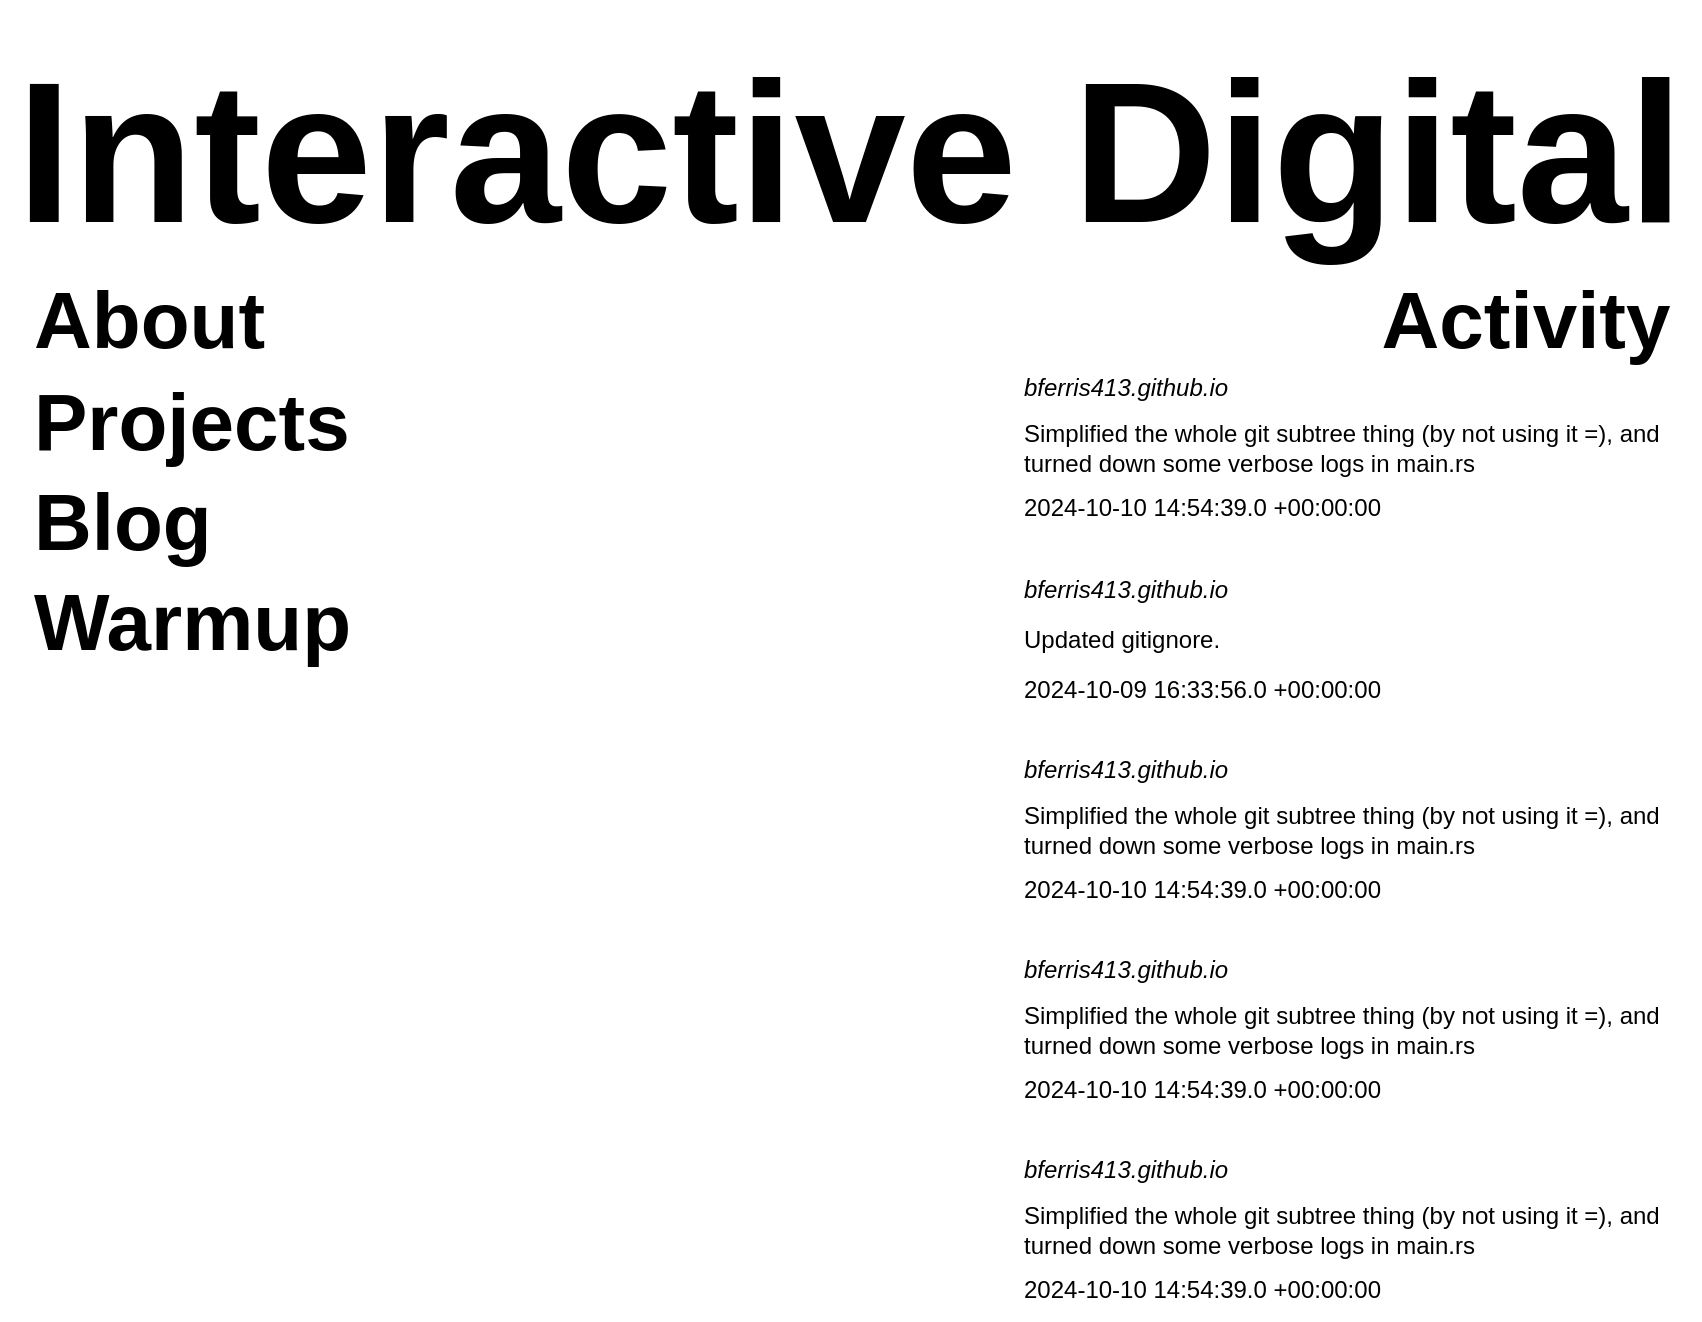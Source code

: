 <mxfile version="24.6.4" type="device">
  <diagram name="Page-1" id="TEjR-edul3zJcvMYwC03">
    <mxGraphModel dx="1062" dy="648" grid="1" gridSize="10" guides="1" tooltips="1" connect="1" arrows="1" fold="1" page="1" pageScale="1" pageWidth="850" pageHeight="1100" math="0" shadow="0">
      <root>
        <mxCell id="0" />
        <mxCell id="1" parent="0" />
        <mxCell id="Xz__jfCPSPWBYuDUX3BQ-1" value="Interactive Digital" style="text;html=1;align=center;verticalAlign=middle;whiteSpace=wrap;rounded=0;fontFamily=Helvetica;fontSize=100;fontStyle=1" vertex="1" parent="1">
          <mxGeometry width="850" height="150" as="geometry" />
        </mxCell>
        <mxCell id="Xz__jfCPSPWBYuDUX3BQ-2" value="Activity" style="text;html=1;align=center;verticalAlign=middle;whiteSpace=wrap;rounded=0;fontFamily=Helvetica;fontSize=40;fontStyle=1" vertex="1" parent="1">
          <mxGeometry x="693" y="139" width="140" height="40" as="geometry" />
        </mxCell>
        <mxCell id="Xz__jfCPSPWBYuDUX3BQ-3" value="2024-10-10 14:54:39.0 +00:00:00" style="text;html=1;align=left;verticalAlign=middle;whiteSpace=wrap;rounded=0;" vertex="1" parent="1">
          <mxGeometry x="510" y="239" width="190" height="30" as="geometry" />
        </mxCell>
        <mxCell id="Xz__jfCPSPWBYuDUX3BQ-4" value="bferris413.github.io" style="text;html=1;align=left;verticalAlign=middle;whiteSpace=wrap;rounded=0;fontStyle=2" vertex="1" parent="1">
          <mxGeometry x="510" y="179" width="190" height="30" as="geometry" />
        </mxCell>
        <mxCell id="Xz__jfCPSPWBYuDUX3BQ-7" value="Simplified the whole git subtree thing (by not using it =), and turned down some verbose logs in main.rs" style="text;html=1;align=left;verticalAlign=middle;whiteSpace=wrap;rounded=0;" vertex="1" parent="1">
          <mxGeometry x="510" y="209" width="330" height="30" as="geometry" />
        </mxCell>
        <mxCell id="Xz__jfCPSPWBYuDUX3BQ-8" value="2024-10-09 16:33:56.0 +00:00:00" style="text;html=1;align=left;verticalAlign=middle;whiteSpace=wrap;rounded=0;" vertex="1" parent="1">
          <mxGeometry x="510" y="330" width="190" height="30" as="geometry" />
        </mxCell>
        <mxCell id="Xz__jfCPSPWBYuDUX3BQ-9" value="bferris413.github.io" style="text;html=1;align=left;verticalAlign=middle;whiteSpace=wrap;rounded=0;fontStyle=2" vertex="1" parent="1">
          <mxGeometry x="510" y="280" width="190" height="30" as="geometry" />
        </mxCell>
        <mxCell id="Xz__jfCPSPWBYuDUX3BQ-10" value="Updated gitignore." style="text;html=1;align=left;verticalAlign=middle;whiteSpace=wrap;rounded=0;" vertex="1" parent="1">
          <mxGeometry x="510" y="310" width="320" height="20" as="geometry" />
        </mxCell>
        <mxCell id="Xz__jfCPSPWBYuDUX3BQ-11" value="2024-10-10 14:54:39.0 +00:00:00" style="text;html=1;align=left;verticalAlign=middle;whiteSpace=wrap;rounded=0;" vertex="1" parent="1">
          <mxGeometry x="510" y="430" width="190" height="30" as="geometry" />
        </mxCell>
        <mxCell id="Xz__jfCPSPWBYuDUX3BQ-12" value="bferris413.github.io" style="text;html=1;align=left;verticalAlign=middle;whiteSpace=wrap;rounded=0;fontStyle=2" vertex="1" parent="1">
          <mxGeometry x="510" y="370" width="190" height="30" as="geometry" />
        </mxCell>
        <mxCell id="Xz__jfCPSPWBYuDUX3BQ-13" value="Simplified the whole git subtree thing (by not using it =), and turned down some verbose logs in main.rs" style="text;html=1;align=left;verticalAlign=middle;whiteSpace=wrap;rounded=0;" vertex="1" parent="1">
          <mxGeometry x="510" y="400" width="330" height="30" as="geometry" />
        </mxCell>
        <mxCell id="Xz__jfCPSPWBYuDUX3BQ-14" value="2024-10-10 14:54:39.0 +00:00:00" style="text;html=1;align=left;verticalAlign=middle;whiteSpace=wrap;rounded=0;" vertex="1" parent="1">
          <mxGeometry x="510" y="530" width="190" height="30" as="geometry" />
        </mxCell>
        <mxCell id="Xz__jfCPSPWBYuDUX3BQ-15" value="bferris413.github.io" style="text;html=1;align=left;verticalAlign=middle;whiteSpace=wrap;rounded=0;fontStyle=2" vertex="1" parent="1">
          <mxGeometry x="510" y="470" width="190" height="30" as="geometry" />
        </mxCell>
        <mxCell id="Xz__jfCPSPWBYuDUX3BQ-16" value="Simplified the whole git subtree thing (by not using it =), and turned down some verbose logs in main.rs" style="text;html=1;align=left;verticalAlign=middle;whiteSpace=wrap;rounded=0;" vertex="1" parent="1">
          <mxGeometry x="510" y="500" width="330" height="30" as="geometry" />
        </mxCell>
        <mxCell id="Xz__jfCPSPWBYuDUX3BQ-17" value="2024-10-10 14:54:39.0 +00:00:00" style="text;html=1;align=left;verticalAlign=middle;whiteSpace=wrap;rounded=0;" vertex="1" parent="1">
          <mxGeometry x="510" y="630" width="190" height="30" as="geometry" />
        </mxCell>
        <mxCell id="Xz__jfCPSPWBYuDUX3BQ-18" value="bferris413.github.io" style="text;html=1;align=left;verticalAlign=middle;whiteSpace=wrap;rounded=0;fontStyle=2" vertex="1" parent="1">
          <mxGeometry x="510" y="570" width="190" height="30" as="geometry" />
        </mxCell>
        <mxCell id="Xz__jfCPSPWBYuDUX3BQ-19" value="Simplified the whole git subtree thing (by not using it =), and turned down some verbose logs in main.rs" style="text;html=1;align=left;verticalAlign=middle;whiteSpace=wrap;rounded=0;" vertex="1" parent="1">
          <mxGeometry x="510" y="600" width="330" height="30" as="geometry" />
        </mxCell>
        <mxCell id="Xz__jfCPSPWBYuDUX3BQ-29" value="About" style="text;html=1;align=left;verticalAlign=middle;whiteSpace=wrap;rounded=0;fontFamily=Helvetica;fontSize=40;fontStyle=1;textShadow=0;" vertex="1" parent="1">
          <mxGeometry x="15" y="139" width="140" height="40" as="geometry" />
        </mxCell>
        <mxCell id="Xz__jfCPSPWBYuDUX3BQ-30" value="Projects" style="text;html=1;align=left;verticalAlign=middle;whiteSpace=wrap;rounded=0;fontFamily=Helvetica;fontSize=40;fontStyle=1" vertex="1" parent="1">
          <mxGeometry x="15" y="190" width="165" height="40" as="geometry" />
        </mxCell>
        <mxCell id="Xz__jfCPSPWBYuDUX3BQ-31" value="Blog" style="text;html=1;align=left;verticalAlign=middle;whiteSpace=wrap;rounded=0;fontFamily=Helvetica;fontSize=40;fontStyle=1" vertex="1" parent="1">
          <mxGeometry x="15" y="240" width="165" height="40" as="geometry" />
        </mxCell>
        <mxCell id="Xz__jfCPSPWBYuDUX3BQ-32" value="Warmup" style="text;html=1;align=left;verticalAlign=middle;whiteSpace=wrap;rounded=0;fontFamily=Helvetica;fontSize=40;fontStyle=1" vertex="1" parent="1">
          <mxGeometry x="15" y="290" width="175" height="40" as="geometry" />
        </mxCell>
      </root>
    </mxGraphModel>
  </diagram>
</mxfile>

